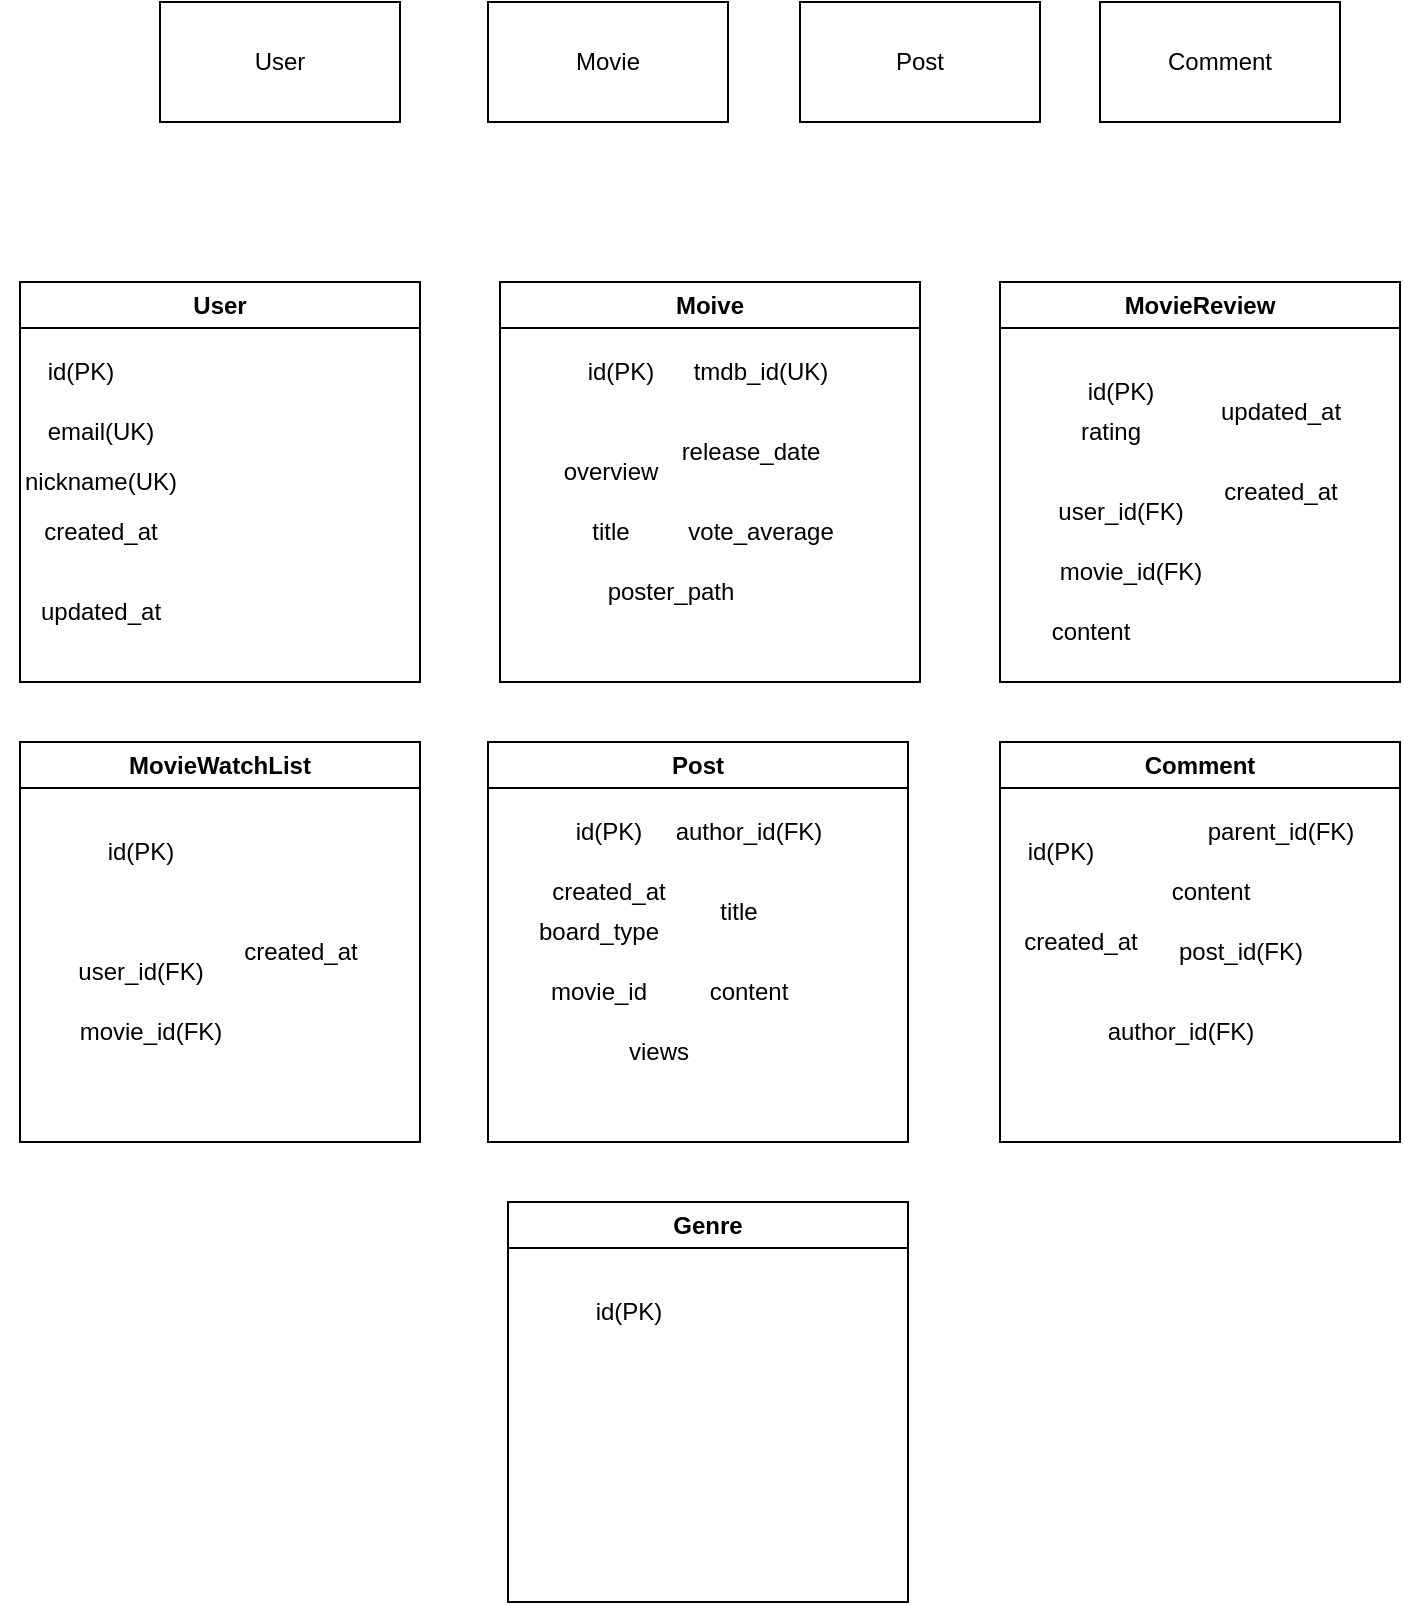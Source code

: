 <mxfile version="24.9.1">
  <diagram name="페이지-1" id="PZhHRBYpWrsfmUKqLy_a">
    <mxGraphModel dx="790" dy="1086" grid="1" gridSize="10" guides="1" tooltips="1" connect="1" arrows="1" fold="1" page="1" pageScale="1" pageWidth="827" pageHeight="1169" math="0" shadow="0">
      <root>
        <mxCell id="0" />
        <mxCell id="1" parent="0" />
        <mxCell id="UUE3kQUkHhQw_SaJz3fh-1" value="User" style="rounded=0;whiteSpace=wrap;html=1;" vertex="1" parent="1">
          <mxGeometry x="130" y="230" width="120" height="60" as="geometry" />
        </mxCell>
        <mxCell id="UUE3kQUkHhQw_SaJz3fh-2" value="Movie" style="rounded=0;whiteSpace=wrap;html=1;" vertex="1" parent="1">
          <mxGeometry x="294" y="230" width="120" height="60" as="geometry" />
        </mxCell>
        <mxCell id="UUE3kQUkHhQw_SaJz3fh-3" value="Post" style="rounded=0;whiteSpace=wrap;html=1;" vertex="1" parent="1">
          <mxGeometry x="450" y="230" width="120" height="60" as="geometry" />
        </mxCell>
        <mxCell id="UUE3kQUkHhQw_SaJz3fh-4" value="Comment" style="rounded=0;whiteSpace=wrap;html=1;" vertex="1" parent="1">
          <mxGeometry x="600" y="230" width="120" height="60" as="geometry" />
        </mxCell>
        <mxCell id="UUE3kQUkHhQw_SaJz3fh-5" value="Moive" style="swimlane;whiteSpace=wrap;html=1;" vertex="1" parent="1">
          <mxGeometry x="300" y="370" width="210" height="200" as="geometry" />
        </mxCell>
        <mxCell id="UUE3kQUkHhQw_SaJz3fh-15" value="id(PK)" style="text;html=1;align=center;verticalAlign=middle;resizable=0;points=[];autosize=1;strokeColor=none;fillColor=none;" vertex="1" parent="UUE3kQUkHhQw_SaJz3fh-5">
          <mxGeometry x="30" y="30" width="60" height="30" as="geometry" />
        </mxCell>
        <mxCell id="UUE3kQUkHhQw_SaJz3fh-19" value="title" style="text;html=1;align=center;verticalAlign=middle;resizable=0;points=[];autosize=1;strokeColor=none;fillColor=none;" vertex="1" parent="UUE3kQUkHhQw_SaJz3fh-5">
          <mxGeometry x="35" y="110" width="40" height="30" as="geometry" />
        </mxCell>
        <mxCell id="UUE3kQUkHhQw_SaJz3fh-18" value="overview" style="text;html=1;align=center;verticalAlign=middle;resizable=0;points=[];autosize=1;strokeColor=none;fillColor=none;" vertex="1" parent="UUE3kQUkHhQw_SaJz3fh-5">
          <mxGeometry x="20" y="80" width="70" height="30" as="geometry" />
        </mxCell>
        <mxCell id="UUE3kQUkHhQw_SaJz3fh-17" value="poster_path" style="text;html=1;align=center;verticalAlign=middle;resizable=0;points=[];autosize=1;strokeColor=none;fillColor=none;" vertex="1" parent="UUE3kQUkHhQw_SaJz3fh-5">
          <mxGeometry x="40" y="140" width="90" height="30" as="geometry" />
        </mxCell>
        <mxCell id="UUE3kQUkHhQw_SaJz3fh-16" value="release_date" style="text;html=1;align=center;verticalAlign=middle;resizable=0;points=[];autosize=1;strokeColor=none;fillColor=none;" vertex="1" parent="UUE3kQUkHhQw_SaJz3fh-5">
          <mxGeometry x="80" y="70" width="90" height="30" as="geometry" />
        </mxCell>
        <mxCell id="UUE3kQUkHhQw_SaJz3fh-20" value="vote_average" style="text;html=1;align=center;verticalAlign=middle;resizable=0;points=[];autosize=1;strokeColor=none;fillColor=none;" vertex="1" parent="UUE3kQUkHhQw_SaJz3fh-5">
          <mxGeometry x="80" y="110" width="100" height="30" as="geometry" />
        </mxCell>
        <mxCell id="UUE3kQUkHhQw_SaJz3fh-21" value="tmdb_id(UK)" style="text;html=1;align=center;verticalAlign=middle;resizable=0;points=[];autosize=1;strokeColor=none;fillColor=none;" vertex="1" parent="UUE3kQUkHhQw_SaJz3fh-5">
          <mxGeometry x="85" y="30" width="90" height="30" as="geometry" />
        </mxCell>
        <mxCell id="UUE3kQUkHhQw_SaJz3fh-6" value="User" style="swimlane;whiteSpace=wrap;html=1;" vertex="1" parent="1">
          <mxGeometry x="60" y="370" width="200" height="200" as="geometry" />
        </mxCell>
        <mxCell id="UUE3kQUkHhQw_SaJz3fh-9" value="id(PK)" style="text;html=1;align=center;verticalAlign=middle;resizable=0;points=[];autosize=1;strokeColor=none;fillColor=none;" vertex="1" parent="UUE3kQUkHhQw_SaJz3fh-6">
          <mxGeometry y="30" width="60" height="30" as="geometry" />
        </mxCell>
        <mxCell id="UUE3kQUkHhQw_SaJz3fh-10" value="email(UK)" style="text;html=1;align=center;verticalAlign=middle;resizable=0;points=[];autosize=1;strokeColor=none;fillColor=none;" vertex="1" parent="UUE3kQUkHhQw_SaJz3fh-6">
          <mxGeometry y="60" width="80" height="30" as="geometry" />
        </mxCell>
        <mxCell id="UUE3kQUkHhQw_SaJz3fh-14" value="nickname(UK)" style="text;html=1;align=center;verticalAlign=middle;resizable=0;points=[];autosize=1;strokeColor=none;fillColor=none;" vertex="1" parent="UUE3kQUkHhQw_SaJz3fh-6">
          <mxGeometry x="-10" y="85" width="100" height="30" as="geometry" />
        </mxCell>
        <mxCell id="UUE3kQUkHhQw_SaJz3fh-13" value="created_at" style="text;html=1;align=center;verticalAlign=middle;resizable=0;points=[];autosize=1;strokeColor=none;fillColor=none;" vertex="1" parent="UUE3kQUkHhQw_SaJz3fh-6">
          <mxGeometry y="110" width="80" height="30" as="geometry" />
        </mxCell>
        <mxCell id="UUE3kQUkHhQw_SaJz3fh-12" value="updated_at" style="text;html=1;align=center;verticalAlign=middle;resizable=0;points=[];autosize=1;strokeColor=none;fillColor=none;" vertex="1" parent="UUE3kQUkHhQw_SaJz3fh-6">
          <mxGeometry y="150" width="80" height="30" as="geometry" />
        </mxCell>
        <mxCell id="UUE3kQUkHhQw_SaJz3fh-7" value="MovieReview" style="swimlane;whiteSpace=wrap;html=1;startSize=23;" vertex="1" parent="1">
          <mxGeometry x="550" y="370" width="200" height="200" as="geometry" />
        </mxCell>
        <mxCell id="UUE3kQUkHhQw_SaJz3fh-23" value="id(PK)" style="text;html=1;align=center;verticalAlign=middle;resizable=0;points=[];autosize=1;strokeColor=none;fillColor=none;" vertex="1" parent="UUE3kQUkHhQw_SaJz3fh-7">
          <mxGeometry x="30" y="40" width="60" height="30" as="geometry" />
        </mxCell>
        <mxCell id="UUE3kQUkHhQw_SaJz3fh-26" value="user_id(FK)" style="text;html=1;align=center;verticalAlign=middle;resizable=0;points=[];autosize=1;strokeColor=none;fillColor=none;" vertex="1" parent="UUE3kQUkHhQw_SaJz3fh-7">
          <mxGeometry x="15" y="100" width="90" height="30" as="geometry" />
        </mxCell>
        <mxCell id="UUE3kQUkHhQw_SaJz3fh-24" value="movie_id(FK)" style="text;html=1;align=center;verticalAlign=middle;resizable=0;points=[];autosize=1;strokeColor=none;fillColor=none;" vertex="1" parent="UUE3kQUkHhQw_SaJz3fh-7">
          <mxGeometry x="20" y="130" width="90" height="30" as="geometry" />
        </mxCell>
        <mxCell id="UUE3kQUkHhQw_SaJz3fh-27" value="content" style="text;html=1;align=center;verticalAlign=middle;resizable=0;points=[];autosize=1;strokeColor=none;fillColor=none;" vertex="1" parent="UUE3kQUkHhQw_SaJz3fh-7">
          <mxGeometry x="15" y="160" width="60" height="30" as="geometry" />
        </mxCell>
        <mxCell id="UUE3kQUkHhQw_SaJz3fh-25" value="rating" style="text;html=1;align=center;verticalAlign=middle;resizable=0;points=[];autosize=1;strokeColor=none;fillColor=none;" vertex="1" parent="UUE3kQUkHhQw_SaJz3fh-7">
          <mxGeometry x="30" y="60" width="50" height="30" as="geometry" />
        </mxCell>
        <mxCell id="UUE3kQUkHhQw_SaJz3fh-28" value="updated_at" style="text;html=1;align=center;verticalAlign=middle;resizable=0;points=[];autosize=1;strokeColor=none;fillColor=none;" vertex="1" parent="UUE3kQUkHhQw_SaJz3fh-7">
          <mxGeometry x="100" y="50" width="80" height="30" as="geometry" />
        </mxCell>
        <mxCell id="UUE3kQUkHhQw_SaJz3fh-22" value="created_at" style="text;html=1;align=center;verticalAlign=middle;resizable=0;points=[];autosize=1;strokeColor=none;fillColor=none;" vertex="1" parent="UUE3kQUkHhQw_SaJz3fh-7">
          <mxGeometry x="100" y="90" width="80" height="30" as="geometry" />
        </mxCell>
        <mxCell id="UUE3kQUkHhQw_SaJz3fh-8" value="Comment" style="swimlane;whiteSpace=wrap;html=1;" vertex="1" parent="1">
          <mxGeometry x="550" y="600" width="200" height="200" as="geometry" />
        </mxCell>
        <mxCell id="UUE3kQUkHhQw_SaJz3fh-31" value="id(PK)" style="text;html=1;align=center;verticalAlign=middle;resizable=0;points=[];autosize=1;strokeColor=none;fillColor=none;" vertex="1" parent="UUE3kQUkHhQw_SaJz3fh-8">
          <mxGeometry y="40" width="60" height="30" as="geometry" />
        </mxCell>
        <mxCell id="UUE3kQUkHhQw_SaJz3fh-32" value="post_id(FK)" style="text;html=1;align=center;verticalAlign=middle;resizable=0;points=[];autosize=1;strokeColor=none;fillColor=none;" vertex="1" parent="UUE3kQUkHhQw_SaJz3fh-8">
          <mxGeometry x="75" y="90" width="90" height="30" as="geometry" />
        </mxCell>
        <mxCell id="UUE3kQUkHhQw_SaJz3fh-30" value="author_id(FK)" style="text;html=1;align=center;verticalAlign=middle;resizable=0;points=[];autosize=1;strokeColor=none;fillColor=none;" vertex="1" parent="UUE3kQUkHhQw_SaJz3fh-8">
          <mxGeometry x="40" y="130" width="100" height="30" as="geometry" />
        </mxCell>
        <mxCell id="UUE3kQUkHhQw_SaJz3fh-33" value="content" style="text;html=1;align=center;verticalAlign=middle;resizable=0;points=[];autosize=1;strokeColor=none;fillColor=none;" vertex="1" parent="UUE3kQUkHhQw_SaJz3fh-8">
          <mxGeometry x="75" y="60" width="60" height="30" as="geometry" />
        </mxCell>
        <mxCell id="UUE3kQUkHhQw_SaJz3fh-29" value="parent_id(FK)" style="text;html=1;align=center;verticalAlign=middle;resizable=0;points=[];autosize=1;strokeColor=none;fillColor=none;" vertex="1" parent="UUE3kQUkHhQw_SaJz3fh-8">
          <mxGeometry x="90" y="30" width="100" height="30" as="geometry" />
        </mxCell>
        <mxCell id="UUE3kQUkHhQw_SaJz3fh-35" value="created_at" style="text;html=1;align=center;verticalAlign=middle;resizable=0;points=[];autosize=1;strokeColor=none;fillColor=none;" vertex="1" parent="UUE3kQUkHhQw_SaJz3fh-8">
          <mxGeometry y="85" width="80" height="30" as="geometry" />
        </mxCell>
        <mxCell id="UUE3kQUkHhQw_SaJz3fh-38" value="Post" style="swimlane;whiteSpace=wrap;html=1;" vertex="1" parent="1">
          <mxGeometry x="294" y="600" width="210" height="200" as="geometry" />
        </mxCell>
        <mxCell id="UUE3kQUkHhQw_SaJz3fh-39" value="id(PK)" style="text;html=1;align=center;verticalAlign=middle;resizable=0;points=[];autosize=1;strokeColor=none;fillColor=none;" vertex="1" parent="UUE3kQUkHhQw_SaJz3fh-38">
          <mxGeometry x="30" y="30" width="60" height="30" as="geometry" />
        </mxCell>
        <mxCell id="UUE3kQUkHhQw_SaJz3fh-40" value="movie_id" style="text;html=1;align=center;verticalAlign=middle;resizable=0;points=[];autosize=1;strokeColor=none;fillColor=none;" vertex="1" parent="UUE3kQUkHhQw_SaJz3fh-38">
          <mxGeometry x="20" y="110" width="70" height="30" as="geometry" />
        </mxCell>
        <mxCell id="UUE3kQUkHhQw_SaJz3fh-41" value="board_type" style="text;html=1;align=center;verticalAlign=middle;resizable=0;points=[];autosize=1;strokeColor=none;fillColor=none;" vertex="1" parent="UUE3kQUkHhQw_SaJz3fh-38">
          <mxGeometry x="15" y="80" width="80" height="30" as="geometry" />
        </mxCell>
        <mxCell id="UUE3kQUkHhQw_SaJz3fh-42" value="views" style="text;html=1;align=center;verticalAlign=middle;resizable=0;points=[];autosize=1;strokeColor=none;fillColor=none;" vertex="1" parent="UUE3kQUkHhQw_SaJz3fh-38">
          <mxGeometry x="60" y="140" width="50" height="30" as="geometry" />
        </mxCell>
        <mxCell id="UUE3kQUkHhQw_SaJz3fh-43" value="title" style="text;html=1;align=center;verticalAlign=middle;resizable=0;points=[];autosize=1;strokeColor=none;fillColor=none;" vertex="1" parent="UUE3kQUkHhQw_SaJz3fh-38">
          <mxGeometry x="105" y="70" width="40" height="30" as="geometry" />
        </mxCell>
        <mxCell id="UUE3kQUkHhQw_SaJz3fh-44" value="content" style="text;html=1;align=center;verticalAlign=middle;resizable=0;points=[];autosize=1;strokeColor=none;fillColor=none;" vertex="1" parent="UUE3kQUkHhQw_SaJz3fh-38">
          <mxGeometry x="100" y="110" width="60" height="30" as="geometry" />
        </mxCell>
        <mxCell id="UUE3kQUkHhQw_SaJz3fh-45" value="author_id(FK)" style="text;html=1;align=center;verticalAlign=middle;resizable=0;points=[];autosize=1;strokeColor=none;fillColor=none;" vertex="1" parent="UUE3kQUkHhQw_SaJz3fh-38">
          <mxGeometry x="80" y="30" width="100" height="30" as="geometry" />
        </mxCell>
        <mxCell id="UUE3kQUkHhQw_SaJz3fh-37" value="created_at" style="text;html=1;align=center;verticalAlign=middle;resizable=0;points=[];autosize=1;strokeColor=none;fillColor=none;" vertex="1" parent="UUE3kQUkHhQw_SaJz3fh-38">
          <mxGeometry x="20" y="60" width="80" height="30" as="geometry" />
        </mxCell>
        <mxCell id="UUE3kQUkHhQw_SaJz3fh-46" value="MovieWatchList" style="swimlane;whiteSpace=wrap;html=1;startSize=23;" vertex="1" parent="1">
          <mxGeometry x="60" y="600" width="200" height="200" as="geometry" />
        </mxCell>
        <mxCell id="UUE3kQUkHhQw_SaJz3fh-47" value="id(PK)" style="text;html=1;align=center;verticalAlign=middle;resizable=0;points=[];autosize=1;strokeColor=none;fillColor=none;" vertex="1" parent="UUE3kQUkHhQw_SaJz3fh-46">
          <mxGeometry x="30" y="40" width="60" height="30" as="geometry" />
        </mxCell>
        <mxCell id="UUE3kQUkHhQw_SaJz3fh-48" value="user_id(FK)" style="text;html=1;align=center;verticalAlign=middle;resizable=0;points=[];autosize=1;strokeColor=none;fillColor=none;" vertex="1" parent="UUE3kQUkHhQw_SaJz3fh-46">
          <mxGeometry x="15" y="100" width="90" height="30" as="geometry" />
        </mxCell>
        <mxCell id="UUE3kQUkHhQw_SaJz3fh-49" value="movie_id(FK)" style="text;html=1;align=center;verticalAlign=middle;resizable=0;points=[];autosize=1;strokeColor=none;fillColor=none;" vertex="1" parent="UUE3kQUkHhQw_SaJz3fh-46">
          <mxGeometry x="20" y="130" width="90" height="30" as="geometry" />
        </mxCell>
        <mxCell id="UUE3kQUkHhQw_SaJz3fh-53" value="created_at" style="text;html=1;align=center;verticalAlign=middle;resizable=0;points=[];autosize=1;strokeColor=none;fillColor=none;" vertex="1" parent="UUE3kQUkHhQw_SaJz3fh-46">
          <mxGeometry x="100" y="90" width="80" height="30" as="geometry" />
        </mxCell>
        <mxCell id="UUE3kQUkHhQw_SaJz3fh-55" value="Genre" style="swimlane;whiteSpace=wrap;html=1;startSize=23;" vertex="1" parent="1">
          <mxGeometry x="304" y="830" width="200" height="200" as="geometry" />
        </mxCell>
        <mxCell id="UUE3kQUkHhQw_SaJz3fh-56" value="id(PK)" style="text;html=1;align=center;verticalAlign=middle;resizable=0;points=[];autosize=1;strokeColor=none;fillColor=none;" vertex="1" parent="UUE3kQUkHhQw_SaJz3fh-55">
          <mxGeometry x="30" y="40" width="60" height="30" as="geometry" />
        </mxCell>
      </root>
    </mxGraphModel>
  </diagram>
</mxfile>
